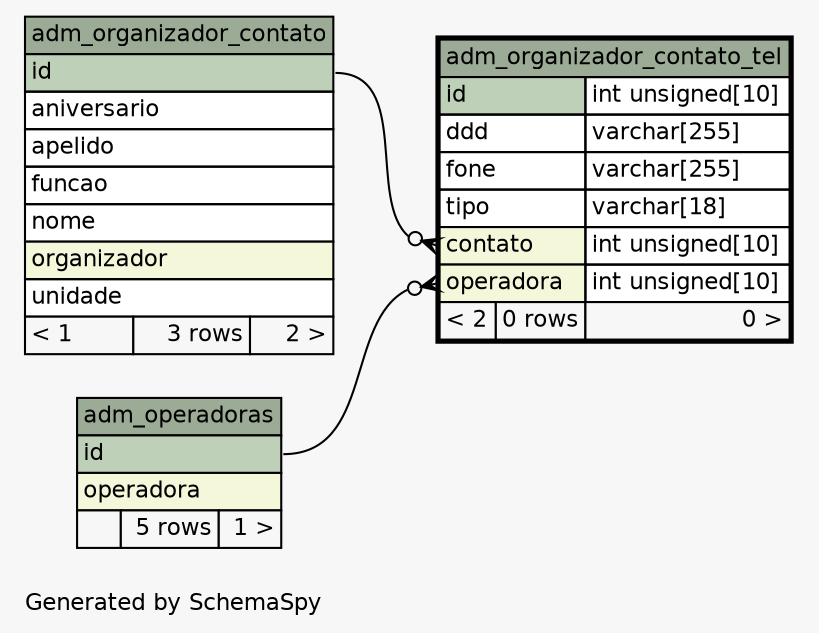 // dot 2.38.0 on Windows 10 10.0
// SchemaSpy rev 590
digraph "oneDegreeRelationshipsDiagram" {
  graph [
    rankdir="RL"
    bgcolor="#f7f7f7"
    label="\nGenerated by SchemaSpy"
    labeljust="l"
    nodesep="0.18"
    ranksep="0.46"
    fontname="Helvetica"
    fontsize="11"
  ];
  node [
    fontname="Helvetica"
    fontsize="11"
    shape="plaintext"
  ];
  edge [
    arrowsize="0.8"
  ];
  "adm_organizador_contato_tel":"contato":w -> "adm_organizador_contato":"id":e [arrowhead=none dir=back arrowtail=crowodot];
  "adm_organizador_contato_tel":"operadora":w -> "adm_operadoras":"id":e [arrowhead=none dir=back arrowtail=crowodot];
  "adm_operadoras" [
    label=<
    <TABLE BORDER="0" CELLBORDER="1" CELLSPACING="0" BGCOLOR="#ffffff">
      <TR><TD COLSPAN="3" BGCOLOR="#9bab96" ALIGN="CENTER">adm_operadoras</TD></TR>
      <TR><TD PORT="id" COLSPAN="3" BGCOLOR="#bed1b8" ALIGN="LEFT">id</TD></TR>
      <TR><TD PORT="operadora" COLSPAN="3" BGCOLOR="#f4f7da" ALIGN="LEFT">operadora</TD></TR>
      <TR><TD ALIGN="LEFT" BGCOLOR="#f7f7f7">  </TD><TD ALIGN="RIGHT" BGCOLOR="#f7f7f7">5 rows</TD><TD ALIGN="RIGHT" BGCOLOR="#f7f7f7">1 &gt;</TD></TR>
    </TABLE>>
    URL="adm_operadoras.html"
    tooltip="adm_operadoras"
  ];
  "adm_organizador_contato" [
    label=<
    <TABLE BORDER="0" CELLBORDER="1" CELLSPACING="0" BGCOLOR="#ffffff">
      <TR><TD COLSPAN="3" BGCOLOR="#9bab96" ALIGN="CENTER">adm_organizador_contato</TD></TR>
      <TR><TD PORT="id" COLSPAN="3" BGCOLOR="#bed1b8" ALIGN="LEFT">id</TD></TR>
      <TR><TD PORT="aniversario" COLSPAN="3" ALIGN="LEFT">aniversario</TD></TR>
      <TR><TD PORT="apelido" COLSPAN="3" ALIGN="LEFT">apelido</TD></TR>
      <TR><TD PORT="funcao" COLSPAN="3" ALIGN="LEFT">funcao</TD></TR>
      <TR><TD PORT="nome" COLSPAN="3" ALIGN="LEFT">nome</TD></TR>
      <TR><TD PORT="organizador" COLSPAN="3" BGCOLOR="#f4f7da" ALIGN="LEFT">organizador</TD></TR>
      <TR><TD PORT="unidade" COLSPAN="3" ALIGN="LEFT">unidade</TD></TR>
      <TR><TD ALIGN="LEFT" BGCOLOR="#f7f7f7">&lt; 1</TD><TD ALIGN="RIGHT" BGCOLOR="#f7f7f7">3 rows</TD><TD ALIGN="RIGHT" BGCOLOR="#f7f7f7">2 &gt;</TD></TR>
    </TABLE>>
    URL="adm_organizador_contato.html"
    tooltip="adm_organizador_contato"
  ];
  "adm_organizador_contato_tel" [
    label=<
    <TABLE BORDER="2" CELLBORDER="1" CELLSPACING="0" BGCOLOR="#ffffff">
      <TR><TD COLSPAN="3" BGCOLOR="#9bab96" ALIGN="CENTER">adm_organizador_contato_tel</TD></TR>
      <TR><TD PORT="id" COLSPAN="2" BGCOLOR="#bed1b8" ALIGN="LEFT">id</TD><TD PORT="id.type" ALIGN="LEFT">int unsigned[10]</TD></TR>
      <TR><TD PORT="ddd" COLSPAN="2" ALIGN="LEFT">ddd</TD><TD PORT="ddd.type" ALIGN="LEFT">varchar[255]</TD></TR>
      <TR><TD PORT="fone" COLSPAN="2" ALIGN="LEFT">fone</TD><TD PORT="fone.type" ALIGN="LEFT">varchar[255]</TD></TR>
      <TR><TD PORT="tipo" COLSPAN="2" ALIGN="LEFT">tipo</TD><TD PORT="tipo.type" ALIGN="LEFT">varchar[18]</TD></TR>
      <TR><TD PORT="contato" COLSPAN="2" BGCOLOR="#f4f7da" ALIGN="LEFT">contato</TD><TD PORT="contato.type" ALIGN="LEFT">int unsigned[10]</TD></TR>
      <TR><TD PORT="operadora" COLSPAN="2" BGCOLOR="#f4f7da" ALIGN="LEFT">operadora</TD><TD PORT="operadora.type" ALIGN="LEFT">int unsigned[10]</TD></TR>
      <TR><TD ALIGN="LEFT" BGCOLOR="#f7f7f7">&lt; 2</TD><TD ALIGN="RIGHT" BGCOLOR="#f7f7f7">0 rows</TD><TD ALIGN="RIGHT" BGCOLOR="#f7f7f7">0 &gt;</TD></TR>
    </TABLE>>
    URL="adm_organizador_contato_tel.html"
    tooltip="adm_organizador_contato_tel"
  ];
}
